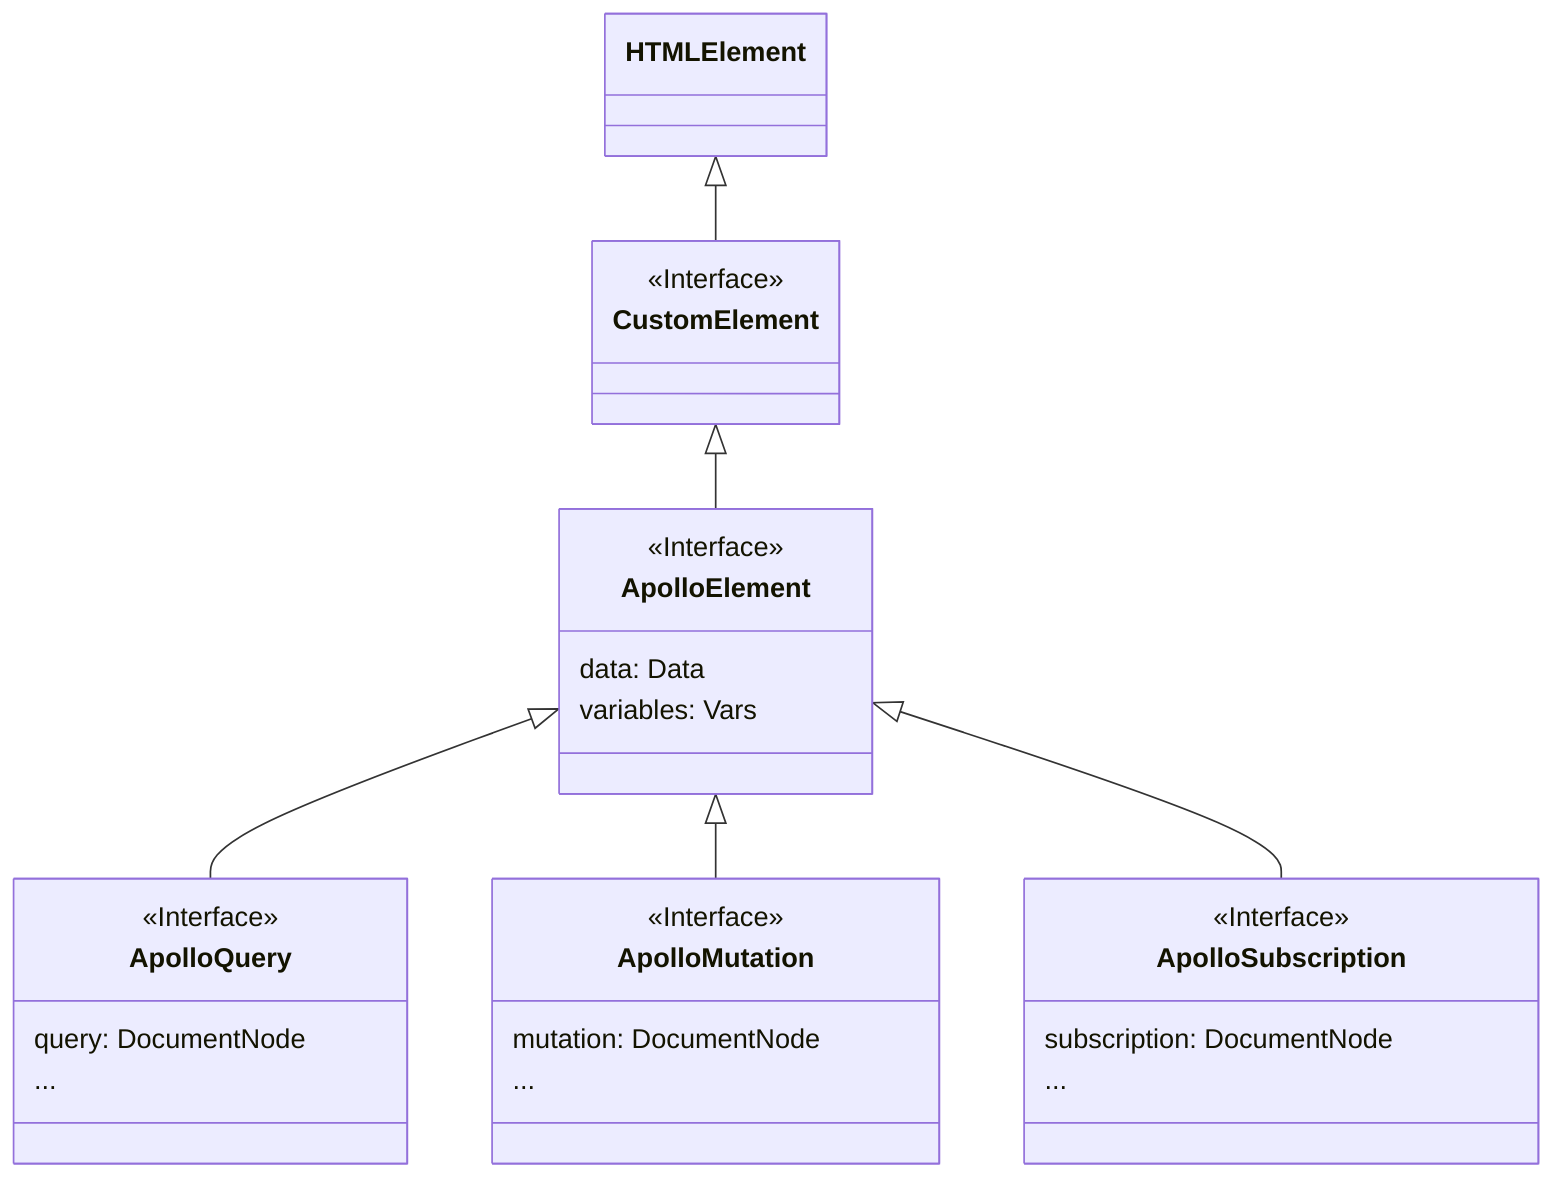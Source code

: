 classDiagram
    HTMLElement <|-- CustomElement
    CustomElement <|-- ApolloElement
    ApolloElement <|-- ApolloQuery
    ApolloElement <|-- ApolloMutation
    ApolloElement <|-- ApolloSubscription

    class CustomElement {
        <<Interface>>
    }

    class ApolloElement~Data, Vars~ {
        <<Interface>>
        data: Data
        variables: Vars
    }

    class ApolloQuery {
        <<Interface>>
        query: DocumentNode
        ...
    }

    class ApolloMutation {
        <<Interface>>
        mutation: DocumentNode
        ...
    }

    class ApolloSubscription {
        <<Interface>>
        subscription: DocumentNode
        ...
    }
